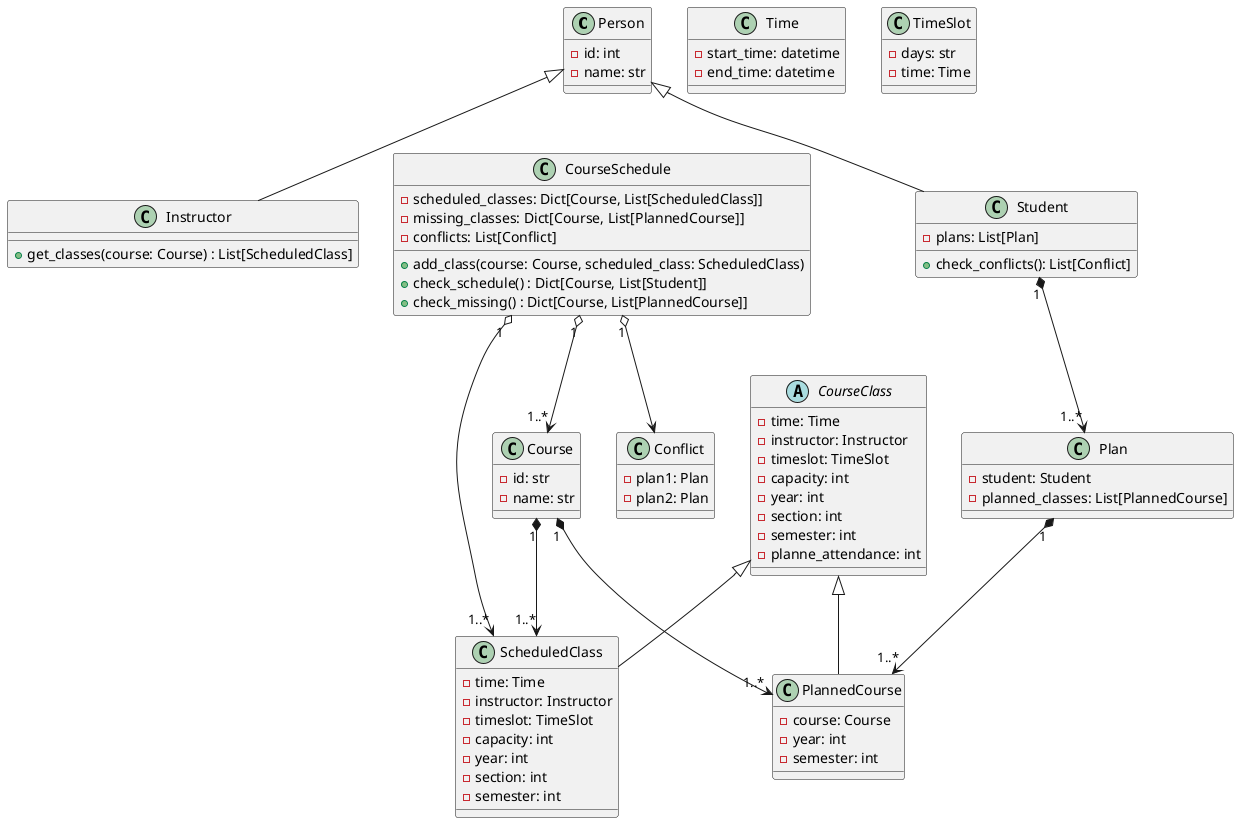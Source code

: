 @startuml

class Person {
    -id: int
    -name: str
}

class Student {
    -plans: List[Plan]
    +check_conflicts(): List[Conflict]
}

class Instructor {
    +get_classes(course: Course) : List[ScheduledClass]
}

class Course {
    -id: str
    -name: str
}

abstract class CourseClass {
    -time: Time
    -instructor: Instructor
    -timeslot: TimeSlot
    -capacity: int
    -year: int
    -section: int
    -semester: int
    -planne_attendance: int
}

class ScheduledClass {
    -time: Time
    -instructor: Instructor
    -timeslot: TimeSlot
    -capacity: int
    -year: int
    -section: int
    -semester: int
}

class Plan {
    -student: Student
    -planned_classes: List[PlannedCourse]
}

class PlannedCourse {
    -course: Course
    -year: int
    -semester: int
}

class Time {
    -start_time: datetime
    -end_time: datetime
}

class TimeSlot {
    -days: str
    -time: Time
}

class CourseSchedule {
    -scheduled_classes: Dict[Course, List[ScheduledClass]]
    -missing_classes: Dict[Course, List[PlannedCourse]]
    -conflicts: List[Conflict]
    +add_class(course: Course, scheduled_class: ScheduledClass)
    +check_schedule() : Dict[Course, List[Student]]
    +check_missing() : Dict[Course, List[PlannedCourse]]
}

class Conflict {
    -plan1: Plan
    -plan2: Plan
}

Person <|-- Student
Person <|-- Instructor

CourseClass <|-- ScheduledClass
CourseClass <|-- PlannedCourse

Student "1" *--> "1..*" Plan
Plan "1" *--> "1..*" PlannedCourse

Course "1" *--> "1..*" ScheduledClass
Course "1" *--> "1..*" PlannedCourse

CourseSchedule "1" o--> "1..*" Course
CourseSchedule "1" o--> "1..*" ScheduledClass
CourseSchedule "1" o--> Conflict

@enduml
